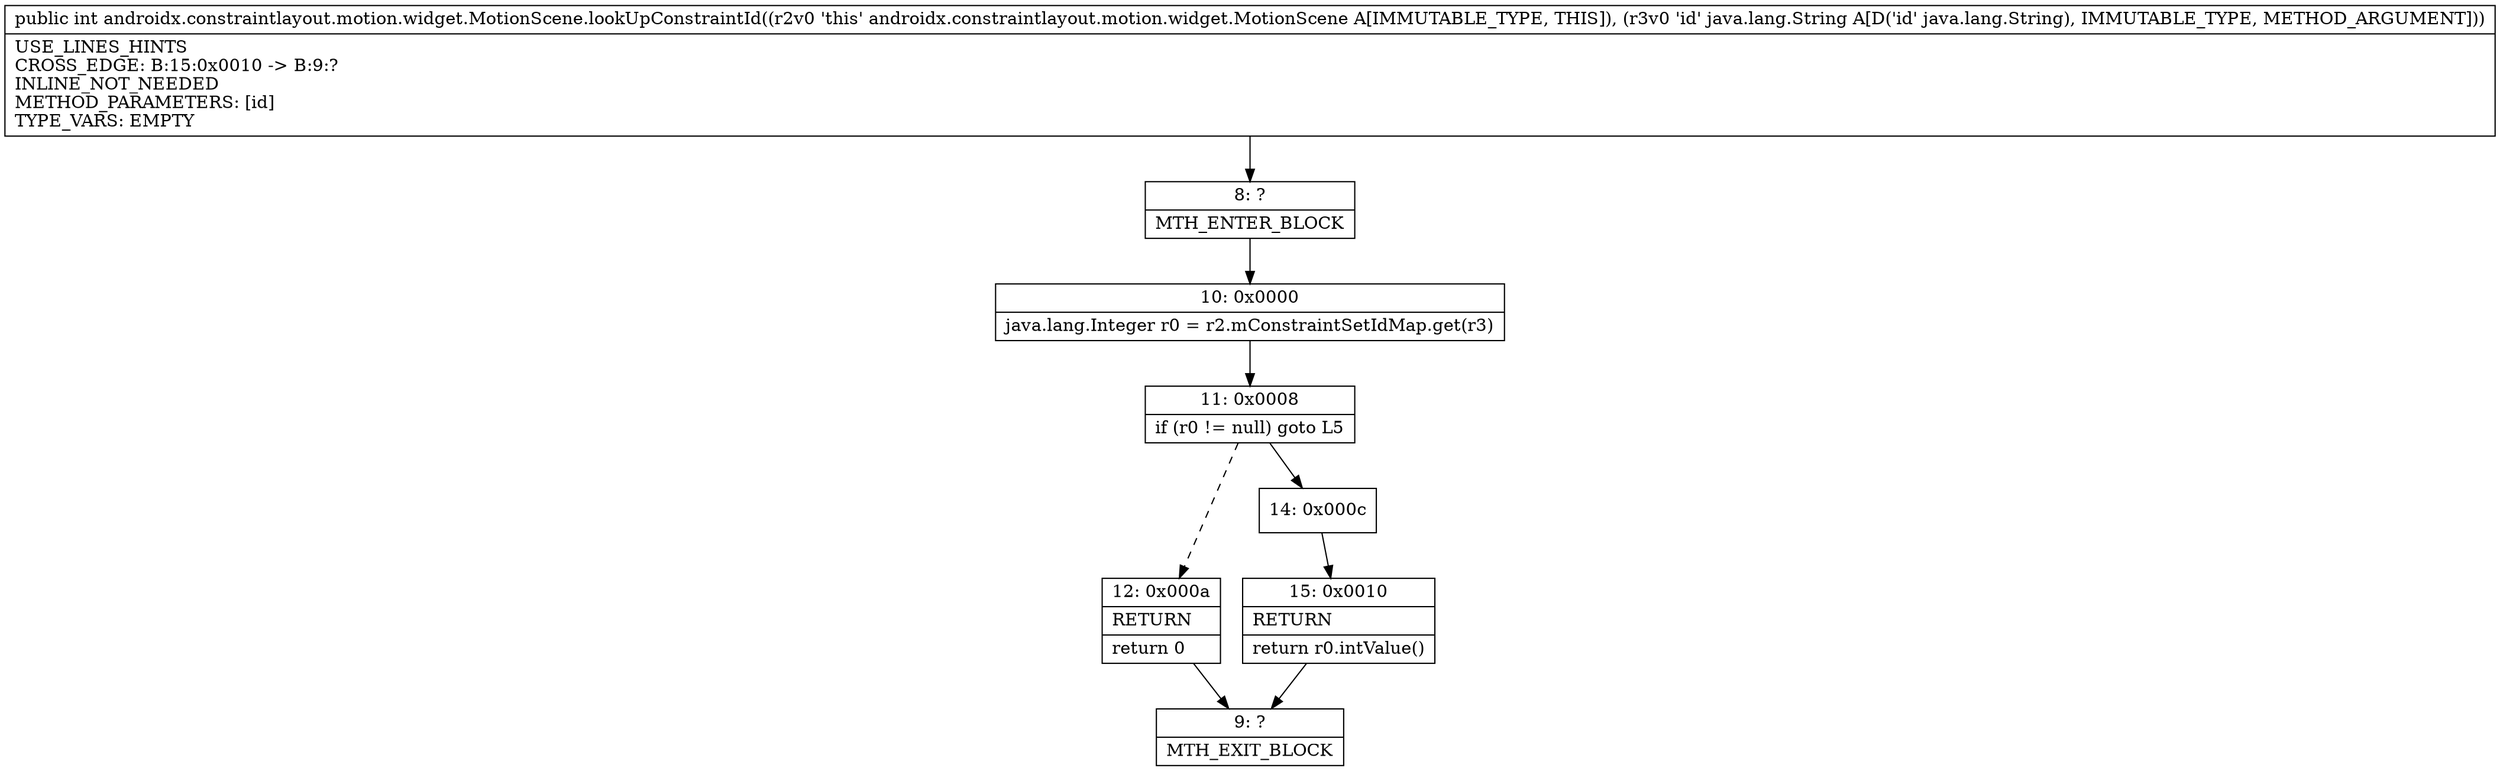 digraph "CFG forandroidx.constraintlayout.motion.widget.MotionScene.lookUpConstraintId(Ljava\/lang\/String;)I" {
Node_8 [shape=record,label="{8\:\ ?|MTH_ENTER_BLOCK\l}"];
Node_10 [shape=record,label="{10\:\ 0x0000|java.lang.Integer r0 = r2.mConstraintSetIdMap.get(r3)\l}"];
Node_11 [shape=record,label="{11\:\ 0x0008|if (r0 != null) goto L5\l}"];
Node_12 [shape=record,label="{12\:\ 0x000a|RETURN\l|return 0\l}"];
Node_9 [shape=record,label="{9\:\ ?|MTH_EXIT_BLOCK\l}"];
Node_14 [shape=record,label="{14\:\ 0x000c}"];
Node_15 [shape=record,label="{15\:\ 0x0010|RETURN\l|return r0.intValue()\l}"];
MethodNode[shape=record,label="{public int androidx.constraintlayout.motion.widget.MotionScene.lookUpConstraintId((r2v0 'this' androidx.constraintlayout.motion.widget.MotionScene A[IMMUTABLE_TYPE, THIS]), (r3v0 'id' java.lang.String A[D('id' java.lang.String), IMMUTABLE_TYPE, METHOD_ARGUMENT]))  | USE_LINES_HINTS\lCROSS_EDGE: B:15:0x0010 \-\> B:9:?\lINLINE_NOT_NEEDED\lMETHOD_PARAMETERS: [id]\lTYPE_VARS: EMPTY\l}"];
MethodNode -> Node_8;Node_8 -> Node_10;
Node_10 -> Node_11;
Node_11 -> Node_12[style=dashed];
Node_11 -> Node_14;
Node_12 -> Node_9;
Node_14 -> Node_15;
Node_15 -> Node_9;
}

